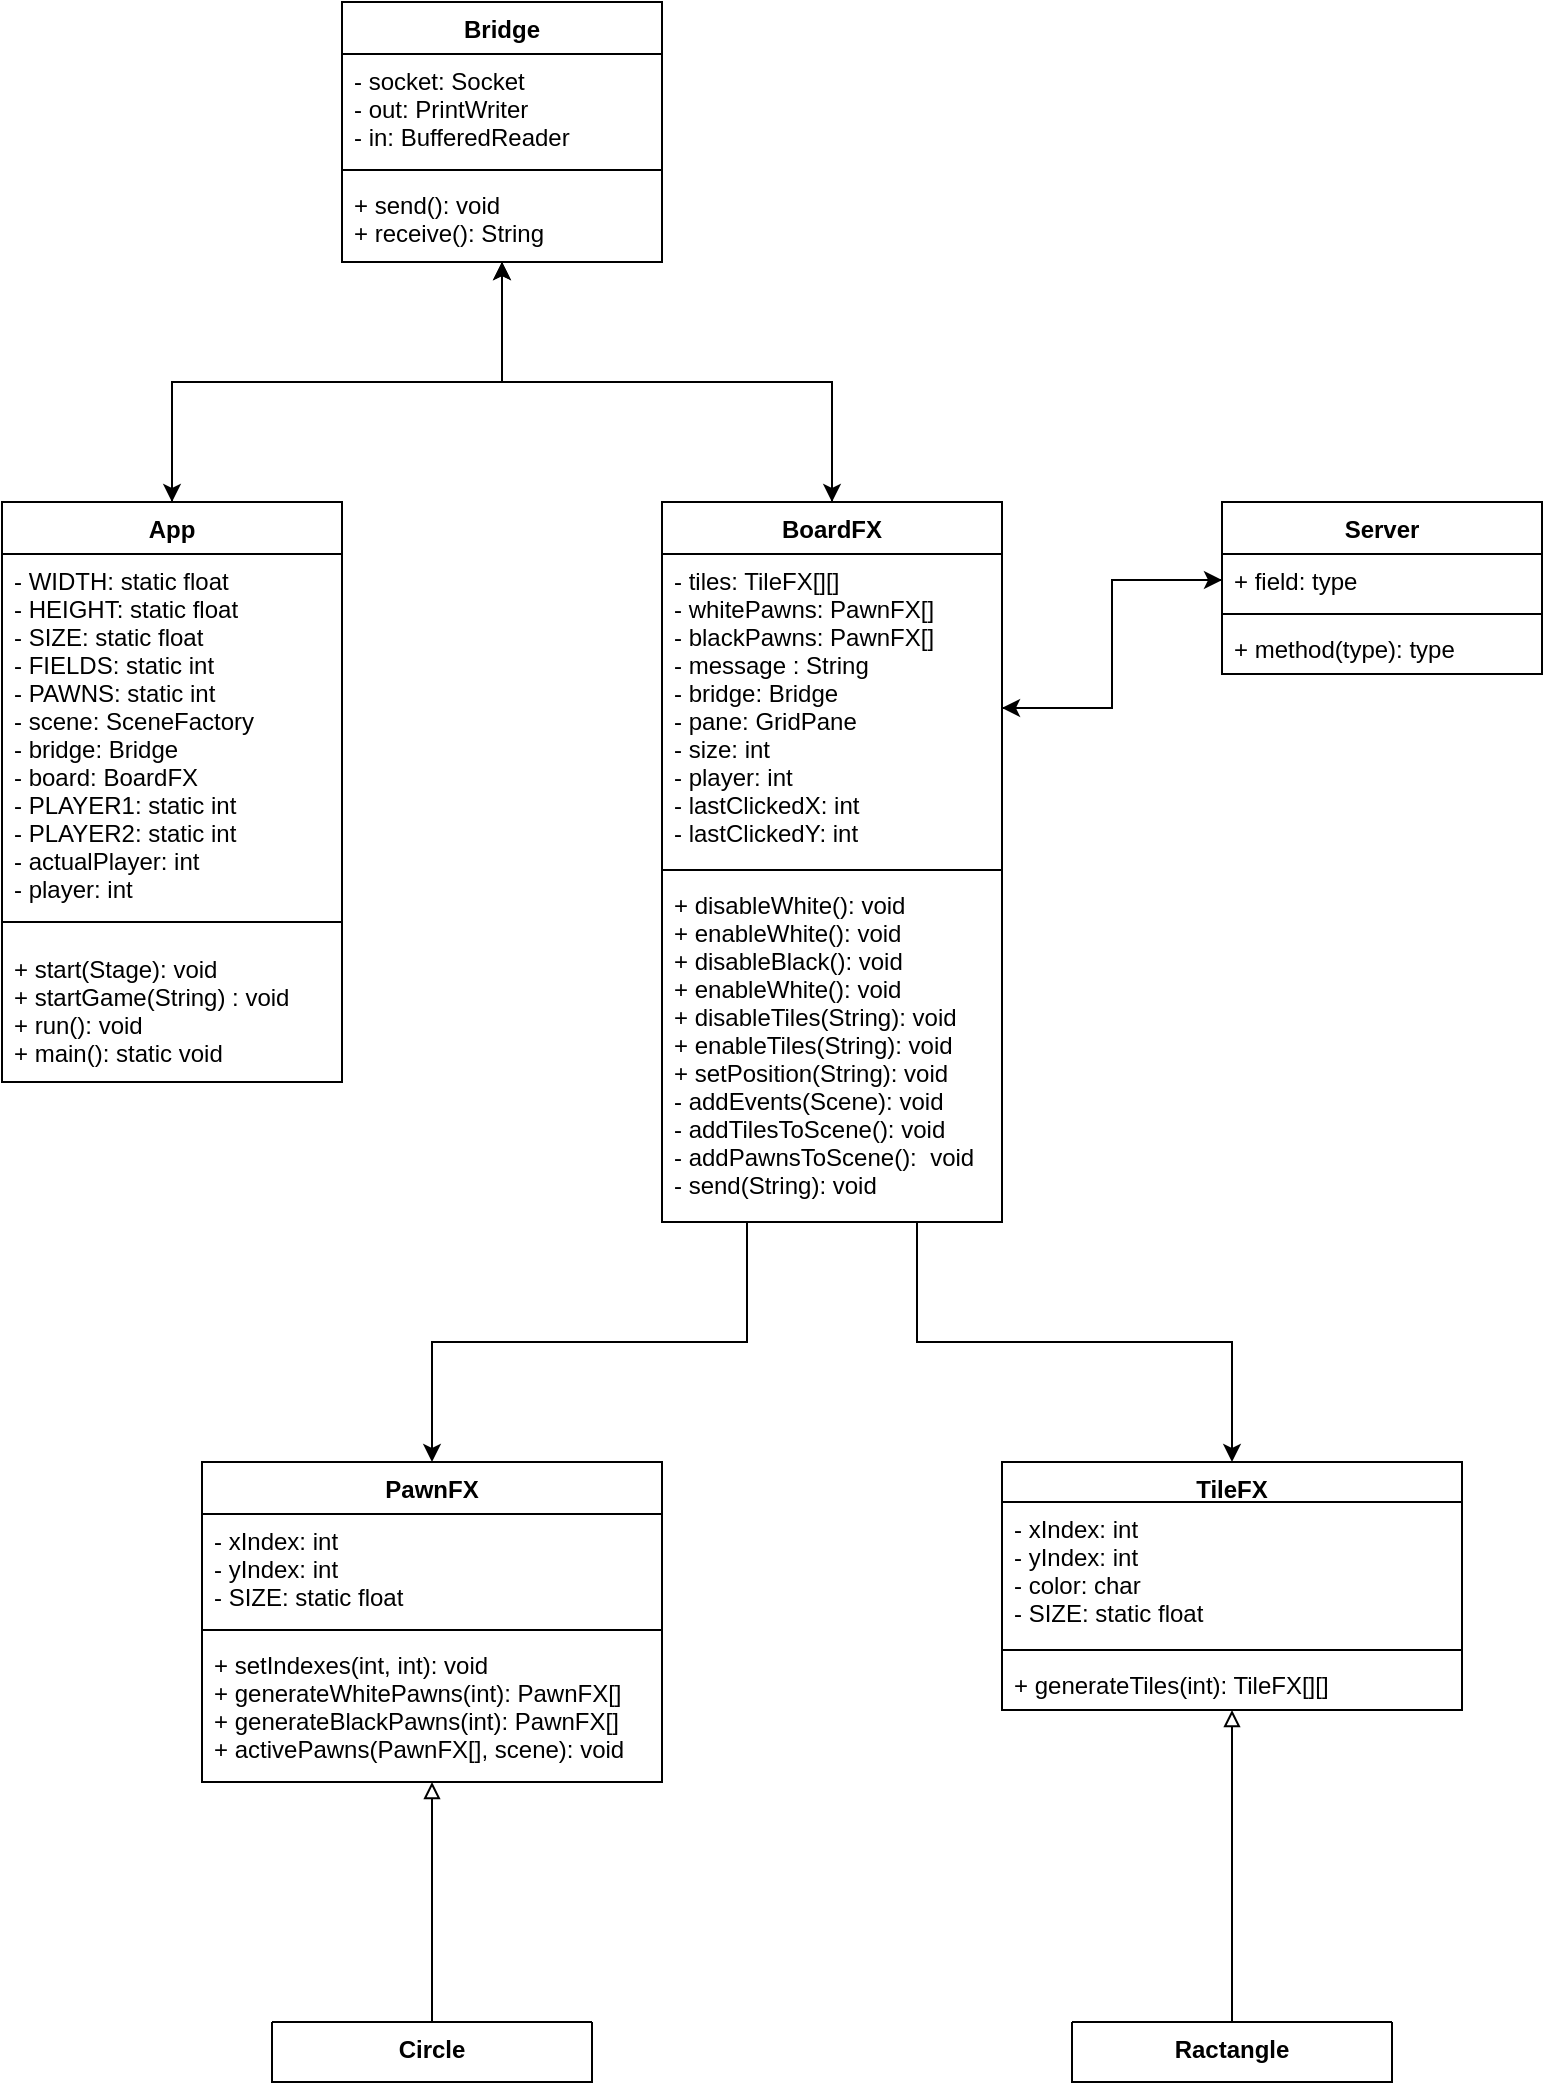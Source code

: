 <mxfile version="20.8.1" type="device"><diagram id="YkLwuglya-C55ulGxxBV" name="Page-1"><mxGraphModel dx="1987" dy="2196" grid="1" gridSize="10" guides="1" tooltips="1" connect="1" arrows="1" fold="1" page="1" pageScale="1" pageWidth="850" pageHeight="1100" math="0" shadow="0"><root><mxCell id="0"/><mxCell id="1" parent="0"/><mxCell id="4LEkV8Dqr-IY2WnVvnmQ-57" style="edgeStyle=orthogonalEdgeStyle;rounded=0;orthogonalLoop=1;jettySize=auto;html=1;entryX=0.5;entryY=1;entryDx=0;entryDy=0;entryPerimeter=0;endArrow=classic;endFill=1;" edge="1" parent="1" source="4LEkV8Dqr-IY2WnVvnmQ-5" target="4LEkV8Dqr-IY2WnVvnmQ-13"><mxGeometry relative="1" as="geometry"/></mxCell><mxCell id="4LEkV8Dqr-IY2WnVvnmQ-5" value="App" style="swimlane;fontStyle=1;align=center;verticalAlign=top;childLayout=stackLayout;horizontal=1;startSize=26;horizontalStack=0;resizeParent=1;resizeParentMax=0;resizeLast=0;collapsible=1;marginBottom=0;" vertex="1" parent="1"><mxGeometry x="220" y="-20" width="170" height="290" as="geometry"><mxRectangle x="170" y="170" width="60" height="30" as="alternateBounds"/></mxGeometry></mxCell><mxCell id="4LEkV8Dqr-IY2WnVvnmQ-6" value="- WIDTH: static float&#10;- HEIGHT: static float&#10;- SIZE: static float&#10;- FIELDS: static int&#10;- PAWNS: static int&#10;- scene: SceneFactory&#10;- bridge: Bridge&#10;- board: BoardFX&#10;- PLAYER1: static int&#10;- PLAYER2: static int&#10;- actualPlayer: int&#10;- player: int" style="text;strokeColor=none;fillColor=none;align=left;verticalAlign=top;spacingLeft=4;spacingRight=4;overflow=hidden;rotatable=0;points=[[0,0.5],[1,0.5]];portConstraint=eastwest;" vertex="1" parent="4LEkV8Dqr-IY2WnVvnmQ-5"><mxGeometry y="26" width="170" height="174" as="geometry"/></mxCell><mxCell id="4LEkV8Dqr-IY2WnVvnmQ-7" value="" style="line;strokeWidth=1;fillColor=none;align=left;verticalAlign=middle;spacingTop=-1;spacingLeft=3;spacingRight=3;rotatable=0;labelPosition=right;points=[];portConstraint=eastwest;strokeColor=inherit;" vertex="1" parent="4LEkV8Dqr-IY2WnVvnmQ-5"><mxGeometry y="200" width="170" height="20" as="geometry"/></mxCell><mxCell id="4LEkV8Dqr-IY2WnVvnmQ-8" value="+ start(Stage): void&#10;+ startGame(String) : void&#10;+ run(): void&#10;+ main(): static void&#10;" style="text;strokeColor=none;fillColor=none;align=left;verticalAlign=top;spacingLeft=4;spacingRight=4;overflow=hidden;rotatable=0;points=[[0,0.5],[1,0.5]];portConstraint=eastwest;" vertex="1" parent="4LEkV8Dqr-IY2WnVvnmQ-5"><mxGeometry y="220" width="170" height="70" as="geometry"/></mxCell><mxCell id="4LEkV8Dqr-IY2WnVvnmQ-53" style="edgeStyle=orthogonalEdgeStyle;rounded=0;orthogonalLoop=1;jettySize=auto;html=1;entryX=0.5;entryY=0;entryDx=0;entryDy=0;endArrow=classic;endFill=1;" edge="1" parent="1" source="4LEkV8Dqr-IY2WnVvnmQ-10" target="4LEkV8Dqr-IY2WnVvnmQ-5"><mxGeometry relative="1" as="geometry"/></mxCell><mxCell id="4LEkV8Dqr-IY2WnVvnmQ-54" style="edgeStyle=orthogonalEdgeStyle;rounded=0;orthogonalLoop=1;jettySize=auto;html=1;entryX=0.5;entryY=0;entryDx=0;entryDy=0;endArrow=classic;endFill=1;" edge="1" parent="1" source="4LEkV8Dqr-IY2WnVvnmQ-10" target="4LEkV8Dqr-IY2WnVvnmQ-21"><mxGeometry relative="1" as="geometry"/></mxCell><mxCell id="4LEkV8Dqr-IY2WnVvnmQ-10" value="Bridge" style="swimlane;fontStyle=1;align=center;verticalAlign=top;childLayout=stackLayout;horizontal=1;startSize=26;horizontalStack=0;resizeParent=1;resizeParentMax=0;resizeLast=0;collapsible=1;marginBottom=0;" vertex="1" parent="1"><mxGeometry x="390" y="-270" width="160" height="130" as="geometry"><mxRectangle x="490" y="250" width="60" height="30" as="alternateBounds"/></mxGeometry></mxCell><mxCell id="4LEkV8Dqr-IY2WnVvnmQ-11" value="- socket: Socket&#10;- out: PrintWriter&#10;- in: BufferedReader" style="text;strokeColor=none;fillColor=none;align=left;verticalAlign=top;spacingLeft=4;spacingRight=4;overflow=hidden;rotatable=0;points=[[0,0.5],[1,0.5]];portConstraint=eastwest;" vertex="1" parent="4LEkV8Dqr-IY2WnVvnmQ-10"><mxGeometry y="26" width="160" height="54" as="geometry"/></mxCell><mxCell id="4LEkV8Dqr-IY2WnVvnmQ-12" value="" style="line;strokeWidth=1;fillColor=none;align=left;verticalAlign=middle;spacingTop=-1;spacingLeft=3;spacingRight=3;rotatable=0;labelPosition=right;points=[];portConstraint=eastwest;strokeColor=inherit;" vertex="1" parent="4LEkV8Dqr-IY2WnVvnmQ-10"><mxGeometry y="80" width="160" height="8" as="geometry"/></mxCell><mxCell id="4LEkV8Dqr-IY2WnVvnmQ-13" value="+ send(): void&#10;+ receive(): String" style="text;strokeColor=none;fillColor=none;align=left;verticalAlign=top;spacingLeft=4;spacingRight=4;overflow=hidden;rotatable=0;points=[[0,0.5],[1,0.5]];portConstraint=eastwest;" vertex="1" parent="4LEkV8Dqr-IY2WnVvnmQ-10"><mxGeometry y="88" width="160" height="42" as="geometry"/></mxCell><mxCell id="4LEkV8Dqr-IY2WnVvnmQ-15" value="Server" style="swimlane;fontStyle=1;align=center;verticalAlign=top;childLayout=stackLayout;horizontal=1;startSize=26;horizontalStack=0;resizeParent=1;resizeParentMax=0;resizeLast=0;collapsible=1;marginBottom=0;" vertex="1" parent="1"><mxGeometry x="830" y="-20" width="160" height="86" as="geometry"><mxRectangle x="850" y="-20" width="60" height="30" as="alternateBounds"/></mxGeometry></mxCell><mxCell id="4LEkV8Dqr-IY2WnVvnmQ-16" value="+ field: type" style="text;strokeColor=none;fillColor=none;align=left;verticalAlign=top;spacingLeft=4;spacingRight=4;overflow=hidden;rotatable=0;points=[[0,0.5],[1,0.5]];portConstraint=eastwest;" vertex="1" parent="4LEkV8Dqr-IY2WnVvnmQ-15"><mxGeometry y="26" width="160" height="26" as="geometry"/></mxCell><mxCell id="4LEkV8Dqr-IY2WnVvnmQ-17" value="" style="line;strokeWidth=1;fillColor=none;align=left;verticalAlign=middle;spacingTop=-1;spacingLeft=3;spacingRight=3;rotatable=0;labelPosition=right;points=[];portConstraint=eastwest;strokeColor=inherit;" vertex="1" parent="4LEkV8Dqr-IY2WnVvnmQ-15"><mxGeometry y="52" width="160" height="8" as="geometry"/></mxCell><mxCell id="4LEkV8Dqr-IY2WnVvnmQ-18" value="+ method(type): type" style="text;strokeColor=none;fillColor=none;align=left;verticalAlign=top;spacingLeft=4;spacingRight=4;overflow=hidden;rotatable=0;points=[[0,0.5],[1,0.5]];portConstraint=eastwest;" vertex="1" parent="4LEkV8Dqr-IY2WnVvnmQ-15"><mxGeometry y="60" width="160" height="26" as="geometry"/></mxCell><mxCell id="4LEkV8Dqr-IY2WnVvnmQ-34" style="edgeStyle=orthogonalEdgeStyle;rounded=0;orthogonalLoop=1;jettySize=auto;html=1;exitX=0.25;exitY=1;exitDx=0;exitDy=0;entryX=0.5;entryY=0;entryDx=0;entryDy=0;" edge="1" parent="1" source="4LEkV8Dqr-IY2WnVvnmQ-21" target="4LEkV8Dqr-IY2WnVvnmQ-26"><mxGeometry relative="1" as="geometry"/></mxCell><mxCell id="4LEkV8Dqr-IY2WnVvnmQ-35" style="edgeStyle=orthogonalEdgeStyle;rounded=0;orthogonalLoop=1;jettySize=auto;html=1;exitX=0.75;exitY=1;exitDx=0;exitDy=0;entryX=0.5;entryY=0;entryDx=0;entryDy=0;" edge="1" parent="1" source="4LEkV8Dqr-IY2WnVvnmQ-21" target="4LEkV8Dqr-IY2WnVvnmQ-30"><mxGeometry relative="1" as="geometry"/></mxCell><mxCell id="4LEkV8Dqr-IY2WnVvnmQ-58" style="edgeStyle=orthogonalEdgeStyle;rounded=0;orthogonalLoop=1;jettySize=auto;html=1;endArrow=classic;endFill=1;entryX=0.5;entryY=1;entryDx=0;entryDy=0;entryPerimeter=0;" edge="1" parent="1" source="4LEkV8Dqr-IY2WnVvnmQ-21" target="4LEkV8Dqr-IY2WnVvnmQ-13"><mxGeometry relative="1" as="geometry"><mxPoint x="480" y="-120" as="targetPoint"/></mxGeometry></mxCell><mxCell id="4LEkV8Dqr-IY2WnVvnmQ-21" value="BoardFX" style="swimlane;fontStyle=1;align=center;verticalAlign=top;childLayout=stackLayout;horizontal=1;startSize=26;horizontalStack=0;resizeParent=1;resizeParentMax=0;resizeLast=0;collapsible=1;marginBottom=0;" vertex="1" parent="1"><mxGeometry x="550" y="-20" width="170" height="360" as="geometry"><mxRectangle x="520" y="20" width="60" height="30" as="alternateBounds"/></mxGeometry></mxCell><mxCell id="4LEkV8Dqr-IY2WnVvnmQ-22" value="- tiles: TileFX[][]&#10;- whitePawns: PawnFX[]&#10;- blackPawns: PawnFX[]&#10;- message : String&#10;- bridge: Bridge&#10;- pane: GridPane&#10;- size: int&#10;- player: int&#10;- lastClickedX: int&#10;- lastClickedY: int" style="text;strokeColor=none;fillColor=none;align=left;verticalAlign=top;spacingLeft=4;spacingRight=4;overflow=hidden;rotatable=0;points=[[0,0.5],[1,0.5]];portConstraint=eastwest;" vertex="1" parent="4LEkV8Dqr-IY2WnVvnmQ-21"><mxGeometry y="26" width="170" height="154" as="geometry"/></mxCell><mxCell id="4LEkV8Dqr-IY2WnVvnmQ-23" value="" style="line;strokeWidth=1;fillColor=none;align=left;verticalAlign=middle;spacingTop=-1;spacingLeft=3;spacingRight=3;rotatable=0;labelPosition=right;points=[];portConstraint=eastwest;strokeColor=inherit;" vertex="1" parent="4LEkV8Dqr-IY2WnVvnmQ-21"><mxGeometry y="180" width="170" height="8" as="geometry"/></mxCell><mxCell id="4LEkV8Dqr-IY2WnVvnmQ-24" value="+ disableWhite(): void&#10;+ enableWhite(): void&#10;+ disableBlack(): void&#10;+ enableWhite(): void&#10;+ disableTiles(String): void&#10;+ enableTiles(String): void&#10;+ setPosition(String): void&#10;- addEvents(Scene): void&#10;- addTilesToScene(): void&#10;- addPawnsToScene():  void&#10;- send(String): void" style="text;strokeColor=none;fillColor=none;align=left;verticalAlign=top;spacingLeft=4;spacingRight=4;overflow=hidden;rotatable=0;points=[[0,0.5],[1,0.5]];portConstraint=eastwest;" vertex="1" parent="4LEkV8Dqr-IY2WnVvnmQ-21"><mxGeometry y="188" width="170" height="172" as="geometry"/></mxCell><mxCell id="4LEkV8Dqr-IY2WnVvnmQ-26" value="PawnFX" style="swimlane;fontStyle=1;align=center;verticalAlign=top;childLayout=stackLayout;horizontal=1;startSize=26;horizontalStack=0;resizeParent=1;resizeParentMax=0;resizeLast=0;collapsible=1;marginBottom=0;" vertex="1" parent="1"><mxGeometry x="320" y="460" width="230" height="160" as="geometry"><mxRectangle x="280" y="400" width="60" height="30" as="alternateBounds"/></mxGeometry></mxCell><mxCell id="4LEkV8Dqr-IY2WnVvnmQ-27" value="- xIndex: int&#10;- yIndex: int&#10;- SIZE: static float" style="text;strokeColor=none;fillColor=none;align=left;verticalAlign=top;spacingLeft=4;spacingRight=4;overflow=hidden;rotatable=0;points=[[0,0.5],[1,0.5]];portConstraint=eastwest;" vertex="1" parent="4LEkV8Dqr-IY2WnVvnmQ-26"><mxGeometry y="26" width="230" height="54" as="geometry"/></mxCell><mxCell id="4LEkV8Dqr-IY2WnVvnmQ-28" value="" style="line;strokeWidth=1;fillColor=none;align=left;verticalAlign=middle;spacingTop=-1;spacingLeft=3;spacingRight=3;rotatable=0;labelPosition=right;points=[];portConstraint=eastwest;strokeColor=inherit;" vertex="1" parent="4LEkV8Dqr-IY2WnVvnmQ-26"><mxGeometry y="80" width="230" height="8" as="geometry"/></mxCell><mxCell id="4LEkV8Dqr-IY2WnVvnmQ-29" value="+ setIndexes(int, int): void&#10;+ generateWhitePawns(int): PawnFX[]&#10;+ generateBlackPawns(int): PawnFX[]&#10;+ activePawns(PawnFX[], scene): void" style="text;strokeColor=none;fillColor=none;align=left;verticalAlign=top;spacingLeft=4;spacingRight=4;overflow=hidden;rotatable=0;points=[[0,0.5],[1,0.5]];portConstraint=eastwest;" vertex="1" parent="4LEkV8Dqr-IY2WnVvnmQ-26"><mxGeometry y="88" width="230" height="72" as="geometry"/></mxCell><mxCell id="4LEkV8Dqr-IY2WnVvnmQ-30" value="TileFX" style="swimlane;fontStyle=1;align=center;verticalAlign=top;childLayout=stackLayout;horizontal=1;startSize=20;horizontalStack=0;resizeParent=1;resizeParentMax=0;resizeLast=0;collapsible=1;marginBottom=0;" vertex="1" parent="1"><mxGeometry x="720" y="460" width="230" height="124" as="geometry"><mxRectangle x="710" y="160" width="60" height="30" as="alternateBounds"/></mxGeometry></mxCell><mxCell id="4LEkV8Dqr-IY2WnVvnmQ-31" value="- xIndex: int&#10;- yIndex: int&#10;- color: char&#10;- SIZE: static float" style="text;strokeColor=none;fillColor=none;align=left;verticalAlign=top;spacingLeft=4;spacingRight=4;overflow=hidden;rotatable=0;points=[[0,0.5],[1,0.5]];portConstraint=eastwest;" vertex="1" parent="4LEkV8Dqr-IY2WnVvnmQ-30"><mxGeometry y="20" width="230" height="70" as="geometry"/></mxCell><mxCell id="4LEkV8Dqr-IY2WnVvnmQ-32" value="" style="line;strokeWidth=1;fillColor=none;align=left;verticalAlign=middle;spacingTop=-1;spacingLeft=3;spacingRight=3;rotatable=0;labelPosition=right;points=[];portConstraint=eastwest;strokeColor=inherit;" vertex="1" parent="4LEkV8Dqr-IY2WnVvnmQ-30"><mxGeometry y="90" width="230" height="8" as="geometry"/></mxCell><mxCell id="4LEkV8Dqr-IY2WnVvnmQ-33" value="+ generateTiles(int): TileFX[][]" style="text;strokeColor=none;fillColor=none;align=left;verticalAlign=top;spacingLeft=4;spacingRight=4;overflow=hidden;rotatable=0;points=[[0,0.5],[1,0.5]];portConstraint=eastwest;" vertex="1" parent="4LEkV8Dqr-IY2WnVvnmQ-30"><mxGeometry y="98" width="230" height="26" as="geometry"/></mxCell><mxCell id="4LEkV8Dqr-IY2WnVvnmQ-46" style="edgeStyle=orthogonalEdgeStyle;rounded=0;orthogonalLoop=1;jettySize=auto;html=1;entryX=0.5;entryY=1;entryDx=0;entryDy=0;endArrow=block;endFill=0;" edge="1" parent="1" source="4LEkV8Dqr-IY2WnVvnmQ-36" target="4LEkV8Dqr-IY2WnVvnmQ-26"><mxGeometry relative="1" as="geometry"/></mxCell><mxCell id="4LEkV8Dqr-IY2WnVvnmQ-36" value="Circle" style="swimlane;fontStyle=1;align=center;verticalAlign=top;childLayout=stackLayout;horizontal=1;startSize=0;horizontalStack=0;resizeParent=1;resizeParentMax=0;resizeLast=0;collapsible=1;marginBottom=0;" vertex="1" parent="1"><mxGeometry x="355" y="740" width="160" height="30" as="geometry"><mxRectangle x="450" y="340" width="60" height="30" as="alternateBounds"/></mxGeometry></mxCell><mxCell id="4LEkV8Dqr-IY2WnVvnmQ-47" style="edgeStyle=orthogonalEdgeStyle;rounded=0;orthogonalLoop=1;jettySize=auto;html=1;entryX=0.5;entryY=1;entryDx=0;entryDy=0;endArrow=block;endFill=0;" edge="1" parent="1" source="4LEkV8Dqr-IY2WnVvnmQ-40" target="4LEkV8Dqr-IY2WnVvnmQ-30"><mxGeometry relative="1" as="geometry"/></mxCell><mxCell id="4LEkV8Dqr-IY2WnVvnmQ-40" value="Ractangle" style="swimlane;fontStyle=1;align=center;verticalAlign=top;childLayout=stackLayout;horizontal=1;startSize=0;horizontalStack=0;resizeParent=1;resizeParentMax=0;resizeLast=0;collapsible=1;marginBottom=0;strokeColor=default;" vertex="1" parent="1"><mxGeometry x="755" y="740" width="160" height="30" as="geometry"><mxRectangle x="400" y="470" width="60" height="30" as="alternateBounds"/></mxGeometry></mxCell><mxCell id="4LEkV8Dqr-IY2WnVvnmQ-55" style="edgeStyle=orthogonalEdgeStyle;rounded=0;orthogonalLoop=1;jettySize=auto;html=1;entryX=0;entryY=0.5;entryDx=0;entryDy=0;endArrow=classic;endFill=1;" edge="1" parent="1" source="4LEkV8Dqr-IY2WnVvnmQ-22" target="4LEkV8Dqr-IY2WnVvnmQ-16"><mxGeometry relative="1" as="geometry"/></mxCell><mxCell id="4LEkV8Dqr-IY2WnVvnmQ-56" style="edgeStyle=orthogonalEdgeStyle;rounded=0;orthogonalLoop=1;jettySize=auto;html=1;entryX=1;entryY=0.5;entryDx=0;entryDy=0;endArrow=classic;endFill=1;" edge="1" parent="1" source="4LEkV8Dqr-IY2WnVvnmQ-16" target="4LEkV8Dqr-IY2WnVvnmQ-22"><mxGeometry relative="1" as="geometry"/></mxCell></root></mxGraphModel></diagram></mxfile>